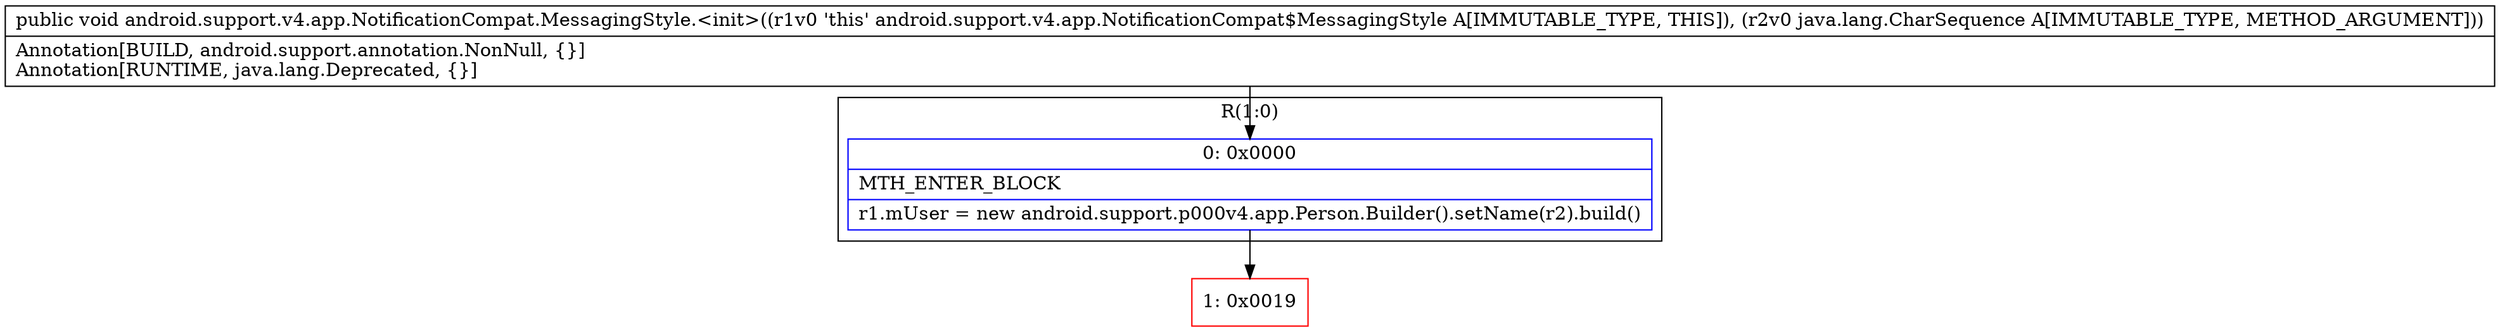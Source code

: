 digraph "CFG forandroid.support.v4.app.NotificationCompat.MessagingStyle.\<init\>(Ljava\/lang\/CharSequence;)V" {
subgraph cluster_Region_1950289558 {
label = "R(1:0)";
node [shape=record,color=blue];
Node_0 [shape=record,label="{0\:\ 0x0000|MTH_ENTER_BLOCK\l|r1.mUser = new android.support.p000v4.app.Person.Builder().setName(r2).build()\l}"];
}
Node_1 [shape=record,color=red,label="{1\:\ 0x0019}"];
MethodNode[shape=record,label="{public void android.support.v4.app.NotificationCompat.MessagingStyle.\<init\>((r1v0 'this' android.support.v4.app.NotificationCompat$MessagingStyle A[IMMUTABLE_TYPE, THIS]), (r2v0 java.lang.CharSequence A[IMMUTABLE_TYPE, METHOD_ARGUMENT]))  | Annotation[BUILD, android.support.annotation.NonNull, \{\}]\lAnnotation[RUNTIME, java.lang.Deprecated, \{\}]\l}"];
MethodNode -> Node_0;
Node_0 -> Node_1;
}

